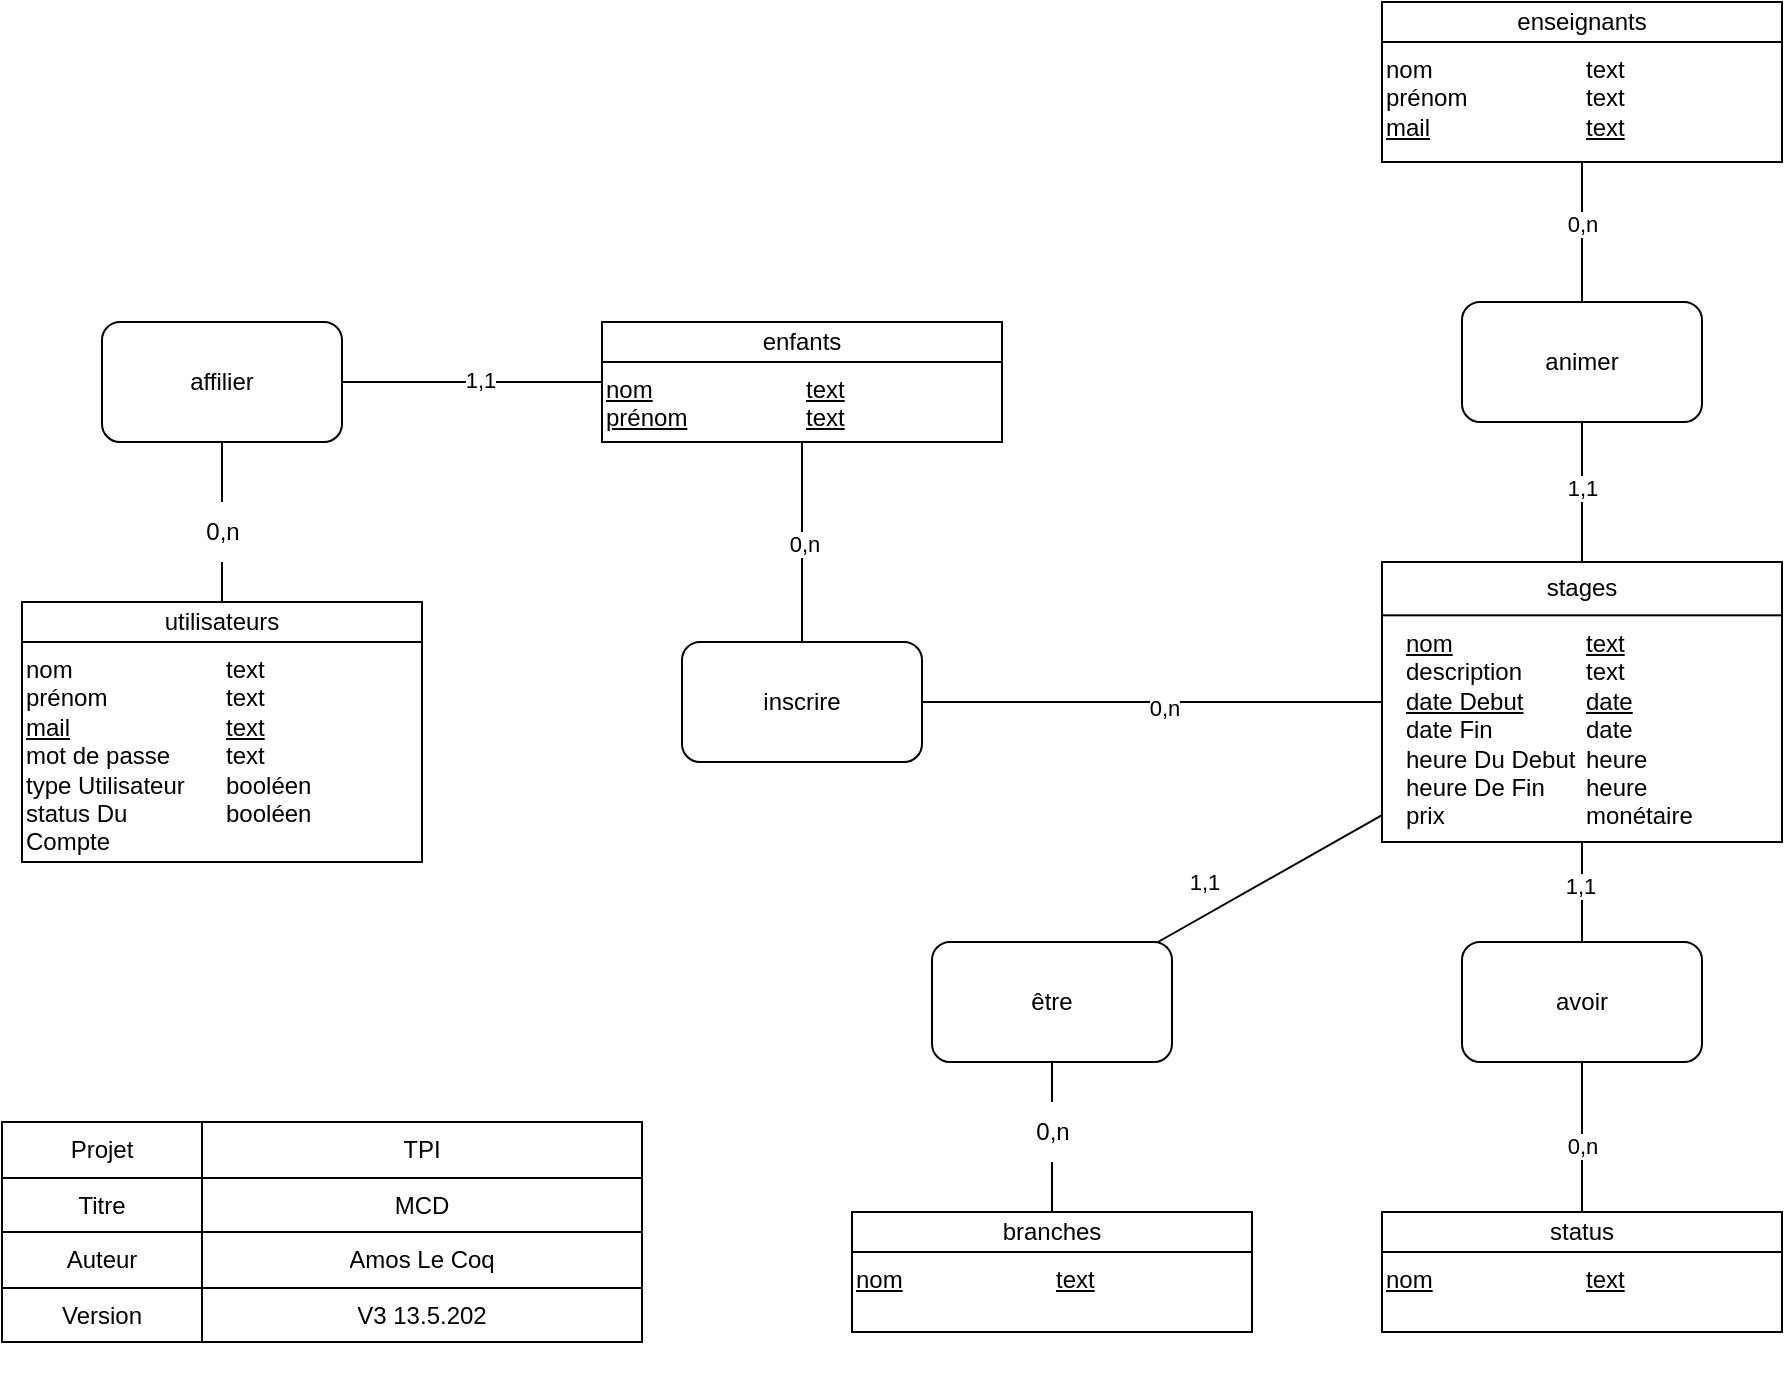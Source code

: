 <mxfile version="23.0.2" type="device">
  <diagram name="Page-1" id="2ca16b54-16f6-2749-3443-fa8db7711227">
    <mxGraphModel dx="1434" dy="1694" grid="1" gridSize="10" guides="1" tooltips="1" connect="1" arrows="1" fold="1" page="1" pageScale="1" pageWidth="1100" pageHeight="850" background="#ffffff" math="0" shadow="0">
      <root>
        <mxCell id="0" />
        <mxCell id="1" parent="0" />
        <mxCell id="2ed32ef02a7f4228-1" value="&lt;div style=&quot;box-sizing: border-box ; width: 100% ; padding: 2px&quot;&gt;&lt;br&gt;&lt;/div&gt;" style="verticalAlign=top;align=center;overflow=fill;html=1;rounded=0;shadow=0;comic=0;labelBackgroundColor=none;strokeColor=#000000;strokeWidth=1;fillColor=#ffffff;fontFamily=Verdana;fontSize=12;fontColor=#000000;" parent="1" vertex="1">
          <mxGeometry x="100" y="80" width="200" height="130" as="geometry" />
        </mxCell>
        <mxCell id="SjU_2BTI9DgWFUzOwO9X-2" value="utilisateurs" style="rounded=0;whiteSpace=wrap;html=1;" parent="1" vertex="1">
          <mxGeometry x="100" y="80" width="200" height="20" as="geometry" />
        </mxCell>
        <mxCell id="SjU_2BTI9DgWFUzOwO9X-4" value="nom&lt;br&gt;prénom&lt;br&gt;&lt;u&gt;mail&lt;br&gt;&lt;/u&gt;mot de passe&lt;br&gt;type Utilisateur&lt;br&gt;status Du Compte" style="text;html=1;strokeColor=none;fillColor=none;align=left;verticalAlign=top;whiteSpace=wrap;rounded=0;" parent="1" vertex="1">
          <mxGeometry x="100" y="100" width="90" height="60" as="geometry" />
        </mxCell>
        <mxCell id="SjU_2BTI9DgWFUzOwO9X-6" value="text&lt;br&gt;text&lt;br&gt;&lt;u&gt;text&lt;br&gt;&lt;/u&gt;text&lt;br&gt;booléen&lt;br&gt;booléen" style="text;html=1;strokeColor=none;fillColor=none;align=left;verticalAlign=top;whiteSpace=wrap;rounded=0;" parent="1" vertex="1">
          <mxGeometry x="200" y="100" width="100" height="80" as="geometry" />
        </mxCell>
        <mxCell id="X6WWfGfGG16ZRqS3FJJq-2" value="" style="group" parent="1" vertex="1" connectable="0">
          <mxGeometry x="780" y="60" width="200" height="140" as="geometry" />
        </mxCell>
        <mxCell id="Gy9qdy7r6_L6vcuzWhop-16" value="&lt;div style=&quot;box-sizing: border-box ; width: 100% ; padding: 2px&quot;&gt;&lt;br&gt;&lt;/div&gt;" style="verticalAlign=top;align=center;overflow=fill;html=1;rounded=0;shadow=0;comic=0;labelBackgroundColor=none;strokeColor=#000000;strokeWidth=1;fillColor=#ffffff;fontFamily=Verdana;fontSize=12;fontColor=#000000;" parent="X6WWfGfGG16ZRqS3FJJq-2" vertex="1">
          <mxGeometry width="200" height="140" as="geometry" />
        </mxCell>
        <mxCell id="SjU_2BTI9DgWFUzOwO9X-3" value="stages" style="rounded=0;whiteSpace=wrap;html=1;" parent="X6WWfGfGG16ZRqS3FJJq-2" vertex="1">
          <mxGeometry width="200" height="26.667" as="geometry" />
        </mxCell>
        <mxCell id="SjU_2BTI9DgWFUzOwO9X-8" value="&lt;u&gt;nom&lt;/u&gt;&lt;br&gt;description&lt;br&gt;&lt;u&gt;date Debut&lt;/u&gt;&lt;br&gt;date Fin&lt;br&gt;heure Du Debut&lt;br&gt;heure De Fin&lt;br&gt;prix" style="text;html=1;strokeColor=none;fillColor=none;align=left;verticalAlign=top;whiteSpace=wrap;rounded=0;" parent="X6WWfGfGG16ZRqS3FJJq-2" vertex="1">
          <mxGeometry x="10" y="26.667" width="90" height="26.667" as="geometry" />
        </mxCell>
        <mxCell id="SjU_2BTI9DgWFUzOwO9X-10" value="&lt;u&gt;text&lt;br&gt;&lt;/u&gt;text&lt;br&gt;&lt;u&gt;date&lt;/u&gt;&lt;br&gt;date&lt;br&gt;heure&lt;br&gt;heure&lt;br&gt;monétaire" style="text;html=1;strokeColor=none;fillColor=none;align=left;verticalAlign=top;whiteSpace=wrap;rounded=0;" parent="X6WWfGfGG16ZRqS3FJJq-2" vertex="1">
          <mxGeometry x="100" y="26.667" width="100" height="26.667" as="geometry" />
        </mxCell>
        <mxCell id="xEerizIS_8qTTHdS3plG-2" value="" style="shape=table;html=1;whiteSpace=wrap;startSize=0;container=1;collapsible=0;childLayout=tableLayout;" parent="1" vertex="1">
          <mxGeometry x="90" y="340" width="320" height="110" as="geometry" />
        </mxCell>
        <mxCell id="xEerizIS_8qTTHdS3plG-3" value="" style="shape=partialRectangle;html=1;whiteSpace=wrap;collapsible=0;dropTarget=0;pointerEvents=0;fillColor=none;top=0;left=0;bottom=0;right=0;points=[[0,0.5],[1,0.5]];portConstraint=eastwest;" parent="xEerizIS_8qTTHdS3plG-2" vertex="1">
          <mxGeometry width="320" height="28" as="geometry" />
        </mxCell>
        <mxCell id="xEerizIS_8qTTHdS3plG-4" value="Projet" style="shape=partialRectangle;html=1;whiteSpace=wrap;connectable=0;overflow=hidden;fillColor=none;top=0;left=0;bottom=0;right=0;" parent="xEerizIS_8qTTHdS3plG-3" vertex="1">
          <mxGeometry width="100" height="28" as="geometry">
            <mxRectangle width="100" height="28" as="alternateBounds" />
          </mxGeometry>
        </mxCell>
        <mxCell id="xEerizIS_8qTTHdS3plG-5" value="TPI" style="shape=partialRectangle;html=1;whiteSpace=wrap;connectable=0;overflow=hidden;fillColor=none;top=0;left=0;bottom=0;right=0;" parent="xEerizIS_8qTTHdS3plG-3" vertex="1">
          <mxGeometry x="100" width="220" height="28" as="geometry">
            <mxRectangle width="220" height="28" as="alternateBounds" />
          </mxGeometry>
        </mxCell>
        <mxCell id="xEerizIS_8qTTHdS3plG-6" value="" style="shape=partialRectangle;html=1;whiteSpace=wrap;collapsible=0;dropTarget=0;pointerEvents=0;fillColor=none;top=0;left=0;bottom=0;right=0;points=[[0,0.5],[1,0.5]];portConstraint=eastwest;" parent="xEerizIS_8qTTHdS3plG-2" vertex="1">
          <mxGeometry y="28" width="320" height="27" as="geometry" />
        </mxCell>
        <mxCell id="xEerizIS_8qTTHdS3plG-7" value="Titre" style="shape=partialRectangle;html=1;whiteSpace=wrap;connectable=0;overflow=hidden;fillColor=none;top=0;left=0;bottom=0;right=0;" parent="xEerizIS_8qTTHdS3plG-6" vertex="1">
          <mxGeometry width="100" height="27" as="geometry">
            <mxRectangle width="100" height="27" as="alternateBounds" />
          </mxGeometry>
        </mxCell>
        <mxCell id="xEerizIS_8qTTHdS3plG-8" value="MCD" style="shape=partialRectangle;html=1;whiteSpace=wrap;connectable=0;overflow=hidden;fillColor=none;top=0;left=0;bottom=0;right=0;" parent="xEerizIS_8qTTHdS3plG-6" vertex="1">
          <mxGeometry x="100" width="220" height="27" as="geometry">
            <mxRectangle width="220" height="27" as="alternateBounds" />
          </mxGeometry>
        </mxCell>
        <mxCell id="xEerizIS_8qTTHdS3plG-9" value="" style="shape=partialRectangle;html=1;whiteSpace=wrap;collapsible=0;dropTarget=0;pointerEvents=0;fillColor=none;top=0;left=0;bottom=0;right=0;points=[[0,0.5],[1,0.5]];portConstraint=eastwest;" parent="xEerizIS_8qTTHdS3plG-2" vertex="1">
          <mxGeometry y="55" width="320" height="28" as="geometry" />
        </mxCell>
        <mxCell id="xEerizIS_8qTTHdS3plG-10" value="Auteur" style="shape=partialRectangle;html=1;whiteSpace=wrap;connectable=0;overflow=hidden;fillColor=none;top=0;left=0;bottom=0;right=0;" parent="xEerizIS_8qTTHdS3plG-9" vertex="1">
          <mxGeometry width="100" height="28" as="geometry">
            <mxRectangle width="100" height="28" as="alternateBounds" />
          </mxGeometry>
        </mxCell>
        <mxCell id="xEerizIS_8qTTHdS3plG-11" value="Amos Le Coq" style="shape=partialRectangle;html=1;whiteSpace=wrap;connectable=0;overflow=hidden;fillColor=none;top=0;left=0;bottom=0;right=0;" parent="xEerizIS_8qTTHdS3plG-9" vertex="1">
          <mxGeometry x="100" width="220" height="28" as="geometry">
            <mxRectangle width="220" height="28" as="alternateBounds" />
          </mxGeometry>
        </mxCell>
        <mxCell id="xEerizIS_8qTTHdS3plG-12" value="" style="shape=partialRectangle;html=1;whiteSpace=wrap;collapsible=0;dropTarget=0;pointerEvents=0;fillColor=none;top=0;left=0;bottom=0;right=0;points=[[0,0.5],[1,0.5]];portConstraint=eastwest;" parent="xEerizIS_8qTTHdS3plG-2" vertex="1">
          <mxGeometry y="83" width="320" height="27" as="geometry" />
        </mxCell>
        <mxCell id="xEerizIS_8qTTHdS3plG-13" value="Version" style="shape=partialRectangle;html=1;whiteSpace=wrap;connectable=0;overflow=hidden;fillColor=none;top=0;left=0;bottom=0;right=0;" parent="xEerizIS_8qTTHdS3plG-12" vertex="1">
          <mxGeometry width="100" height="27" as="geometry">
            <mxRectangle width="100" height="27" as="alternateBounds" />
          </mxGeometry>
        </mxCell>
        <mxCell id="xEerizIS_8qTTHdS3plG-14" value="V3 13.5.202" style="shape=partialRectangle;html=1;whiteSpace=wrap;connectable=0;overflow=hidden;fillColor=none;top=0;left=0;bottom=0;right=0;" parent="xEerizIS_8qTTHdS3plG-12" vertex="1">
          <mxGeometry x="100" width="220" height="27" as="geometry">
            <mxRectangle width="220" height="27" as="alternateBounds" />
          </mxGeometry>
        </mxCell>
        <mxCell id="taB_kWNQYMv7hIu4PrOg-2" value="&lt;div style=&quot;box-sizing: border-box ; width: 100% ; padding: 2px&quot;&gt;&lt;br&gt;&lt;/div&gt;" style="verticalAlign=top;align=center;overflow=fill;html=1;rounded=0;shadow=0;comic=0;labelBackgroundColor=none;strokeColor=#000000;strokeWidth=1;fillColor=#ffffff;fontFamily=Verdana;fontSize=12;fontColor=#000000;" parent="1" vertex="1">
          <mxGeometry x="780" y="385" width="200" height="60" as="geometry" />
        </mxCell>
        <mxCell id="taB_kWNQYMv7hIu4PrOg-3" value="status" style="rounded=0;whiteSpace=wrap;html=1;" parent="1" vertex="1">
          <mxGeometry x="780" y="385" width="200" height="20" as="geometry" />
        </mxCell>
        <mxCell id="taB_kWNQYMv7hIu4PrOg-4" value="&lt;u&gt;nom&lt;span style=&quot;white-space: pre;&quot;&gt;&#x9;&lt;/span&gt;&lt;/u&gt;" style="text;html=1;strokeColor=none;fillColor=none;align=left;verticalAlign=top;whiteSpace=wrap;rounded=0;" parent="1" vertex="1">
          <mxGeometry x="780" y="405" width="90" height="35" as="geometry" />
        </mxCell>
        <mxCell id="taB_kWNQYMv7hIu4PrOg-5" value="&lt;u&gt;text&lt;/u&gt;" style="text;html=1;strokeColor=none;fillColor=none;align=left;verticalAlign=top;whiteSpace=wrap;rounded=0;" parent="1" vertex="1">
          <mxGeometry x="880" y="405" width="100" height="35" as="geometry" />
        </mxCell>
        <mxCell id="taB_kWNQYMv7hIu4PrOg-6" value="&lt;div style=&quot;box-sizing: border-box ; width: 100% ; padding: 2px&quot;&gt;&lt;br&gt;&lt;/div&gt;" style="verticalAlign=top;align=center;overflow=fill;html=1;rounded=0;shadow=0;comic=0;labelBackgroundColor=none;strokeColor=#000000;strokeWidth=1;fillColor=#ffffff;fontFamily=Verdana;fontSize=12;fontColor=#000000;" parent="1" vertex="1">
          <mxGeometry x="515" y="385" width="200" height="60" as="geometry" />
        </mxCell>
        <mxCell id="taB_kWNQYMv7hIu4PrOg-7" value="branches" style="rounded=0;whiteSpace=wrap;html=1;" parent="1" vertex="1">
          <mxGeometry x="515" y="385" width="200" height="20" as="geometry" />
        </mxCell>
        <mxCell id="taB_kWNQYMv7hIu4PrOg-8" value="&lt;u&gt;nom&lt;span style=&quot;white-space: pre;&quot;&gt;&#x9;&lt;/span&gt;&lt;/u&gt;" style="text;html=1;strokeColor=none;fillColor=none;align=left;verticalAlign=top;whiteSpace=wrap;rounded=0;" parent="1" vertex="1">
          <mxGeometry x="515" y="405" width="90" height="60" as="geometry" />
        </mxCell>
        <mxCell id="taB_kWNQYMv7hIu4PrOg-9" value="&lt;u&gt;text&lt;/u&gt;" style="text;html=1;strokeColor=none;fillColor=none;align=left;verticalAlign=top;whiteSpace=wrap;rounded=0;" parent="1" vertex="1">
          <mxGeometry x="615" y="405" width="100" height="30" as="geometry" />
        </mxCell>
        <mxCell id="taB_kWNQYMv7hIu4PrOg-16" value="" style="endArrow=none;html=1;rounded=0;" parent="1" source="taB_kWNQYMv7hIu4PrOg-19" target="taB_kWNQYMv7hIu4PrOg-7" edge="1">
          <mxGeometry width="50" height="50" relative="1" as="geometry">
            <mxPoint x="620" y="340" as="sourcePoint" />
            <mxPoint x="450" y="380" as="targetPoint" />
          </mxGeometry>
        </mxCell>
        <mxCell id="taB_kWNQYMv7hIu4PrOg-17" value="" style="endArrow=none;html=1;rounded=0;" parent="1" source="Gy9qdy7r6_L6vcuzWhop-16" target="taB_kWNQYMv7hIu4PrOg-18" edge="1">
          <mxGeometry width="50" height="50" relative="1" as="geometry">
            <mxPoint x="270" y="380" as="sourcePoint" />
            <mxPoint x="631.733" y="270" as="targetPoint" />
          </mxGeometry>
        </mxCell>
        <mxCell id="taB_kWNQYMv7hIu4PrOg-21" value="1,1" style="edgeLabel;html=1;align=center;verticalAlign=middle;resizable=0;points=[];" parent="taB_kWNQYMv7hIu4PrOg-17" vertex="1" connectable="0">
          <mxGeometry x="-0.085" y="-1" relative="1" as="geometry">
            <mxPoint x="-37" y="5" as="offset" />
          </mxGeometry>
        </mxCell>
        <mxCell id="taB_kWNQYMv7hIu4PrOg-18" value="être" style="rounded=1;whiteSpace=wrap;html=1;" parent="1" vertex="1">
          <mxGeometry x="555" y="250" width="120" height="60" as="geometry" />
        </mxCell>
        <mxCell id="taB_kWNQYMv7hIu4PrOg-20" value="" style="endArrow=none;html=1;rounded=0;" parent="1" source="taB_kWNQYMv7hIu4PrOg-18" target="taB_kWNQYMv7hIu4PrOg-19" edge="1">
          <mxGeometry width="50" height="50" relative="1" as="geometry">
            <mxPoint x="620" y="300" as="sourcePoint" />
            <mxPoint x="620" y="385" as="targetPoint" />
          </mxGeometry>
        </mxCell>
        <mxCell id="taB_kWNQYMv7hIu4PrOg-19" value="0,n" style="text;html=1;align=center;verticalAlign=middle;resizable=0;points=[];autosize=1;strokeColor=none;fillColor=none;" parent="1" vertex="1">
          <mxGeometry x="595" y="330" width="40" height="30" as="geometry" />
        </mxCell>
        <mxCell id="taB_kWNQYMv7hIu4PrOg-22" value="avoir" style="rounded=1;whiteSpace=wrap;html=1;" parent="1" vertex="1">
          <mxGeometry x="820" y="250" width="120" height="60" as="geometry" />
        </mxCell>
        <mxCell id="taB_kWNQYMv7hIu4PrOg-23" value="" style="endArrow=none;html=1;rounded=0;exitX=0.5;exitY=0;exitDx=0;exitDy=0;" parent="1" source="taB_kWNQYMv7hIu4PrOg-3" target="taB_kWNQYMv7hIu4PrOg-22" edge="1">
          <mxGeometry width="50" height="50" relative="1" as="geometry">
            <mxPoint x="850" y="690" as="sourcePoint" />
            <mxPoint x="900" y="640" as="targetPoint" />
          </mxGeometry>
        </mxCell>
        <mxCell id="taB_kWNQYMv7hIu4PrOg-25" value="0,n" style="edgeLabel;html=1;align=center;verticalAlign=middle;resizable=0;points=[];" parent="taB_kWNQYMv7hIu4PrOg-23" vertex="1" connectable="0">
          <mxGeometry x="-0.12" y="-5" relative="1" as="geometry">
            <mxPoint x="-5" as="offset" />
          </mxGeometry>
        </mxCell>
        <mxCell id="taB_kWNQYMv7hIu4PrOg-24" value="" style="endArrow=none;html=1;rounded=0;" parent="1" source="taB_kWNQYMv7hIu4PrOg-22" target="Gy9qdy7r6_L6vcuzWhop-16" edge="1">
          <mxGeometry width="50" height="50" relative="1" as="geometry">
            <mxPoint x="900" y="660" as="sourcePoint" />
            <mxPoint x="950" y="610" as="targetPoint" />
          </mxGeometry>
        </mxCell>
        <mxCell id="taB_kWNQYMv7hIu4PrOg-26" value="1,1" style="edgeLabel;html=1;align=center;verticalAlign=middle;resizable=0;points=[];" parent="taB_kWNQYMv7hIu4PrOg-24" vertex="1" connectable="0">
          <mxGeometry x="0.133" y="1" relative="1" as="geometry">
            <mxPoint as="offset" />
          </mxGeometry>
        </mxCell>
        <mxCell id="xz7kr9bNbBQJiNswFT1D-2" value="&lt;div style=&quot;box-sizing: border-box ; width: 100% ; padding: 2px&quot;&gt;&lt;br&gt;&lt;/div&gt;" style="verticalAlign=top;align=center;overflow=fill;html=1;rounded=0;shadow=0;comic=0;labelBackgroundColor=none;strokeColor=#000000;strokeWidth=1;fillColor=#ffffff;fontFamily=Verdana;fontSize=12;fontColor=#000000;" parent="1" vertex="1">
          <mxGeometry x="780" y="-220" width="200" height="80" as="geometry" />
        </mxCell>
        <mxCell id="xz7kr9bNbBQJiNswFT1D-3" value="enseignants" style="rounded=0;whiteSpace=wrap;html=1;" parent="1" vertex="1">
          <mxGeometry x="780" y="-220" width="200" height="20" as="geometry" />
        </mxCell>
        <mxCell id="xz7kr9bNbBQJiNswFT1D-4" value="nom&lt;br&gt;prénom&lt;br&gt;&lt;u&gt;mail&lt;/u&gt;" style="text;html=1;strokeColor=none;fillColor=none;align=left;verticalAlign=top;whiteSpace=wrap;rounded=0;" parent="1" vertex="1">
          <mxGeometry x="780" y="-200" width="90" height="50" as="geometry" />
        </mxCell>
        <mxCell id="xz7kr9bNbBQJiNswFT1D-5" value="text&lt;br&gt;text&lt;br&gt;&lt;u&gt;text&lt;/u&gt;" style="text;html=1;strokeColor=none;fillColor=none;align=left;verticalAlign=top;whiteSpace=wrap;rounded=0;" parent="1" vertex="1">
          <mxGeometry x="880" y="-200" width="100" height="50" as="geometry" />
        </mxCell>
        <mxCell id="xz7kr9bNbBQJiNswFT1D-6" value="animer" style="rounded=1;whiteSpace=wrap;html=1;" parent="1" vertex="1">
          <mxGeometry x="820" y="-70" width="120" height="60" as="geometry" />
        </mxCell>
        <mxCell id="xz7kr9bNbBQJiNswFT1D-7" value="" style="endArrow=none;html=1;rounded=0;entryX=0.5;entryY=1;entryDx=0;entryDy=0;exitX=0.5;exitY=0;exitDx=0;exitDy=0;" parent="1" source="xz7kr9bNbBQJiNswFT1D-6" target="xz7kr9bNbBQJiNswFT1D-2" edge="1">
          <mxGeometry width="50" height="50" relative="1" as="geometry">
            <mxPoint x="600" y="-60" as="sourcePoint" />
            <mxPoint x="650" y="-110" as="targetPoint" />
          </mxGeometry>
        </mxCell>
        <mxCell id="xz7kr9bNbBQJiNswFT1D-8" value="0,n" style="edgeLabel;html=1;align=center;verticalAlign=middle;resizable=0;points=[];" parent="xz7kr9bNbBQJiNswFT1D-7" vertex="1" connectable="0">
          <mxGeometry x="0.114" relative="1" as="geometry">
            <mxPoint as="offset" />
          </mxGeometry>
        </mxCell>
        <mxCell id="xz7kr9bNbBQJiNswFT1D-12" value="&lt;br&gt;" style="edgeLabel;html=1;align=center;verticalAlign=middle;resizable=0;points=[];" parent="xz7kr9bNbBQJiNswFT1D-7" vertex="1" connectable="0">
          <mxGeometry x="0.143" y="5" relative="1" as="geometry">
            <mxPoint as="offset" />
          </mxGeometry>
        </mxCell>
        <mxCell id="xz7kr9bNbBQJiNswFT1D-9" value="" style="endArrow=none;html=1;rounded=0;entryX=0.5;entryY=0;entryDx=0;entryDy=0;exitX=0.5;exitY=1;exitDx=0;exitDy=0;" parent="1" edge="1">
          <mxGeometry width="50" height="50" relative="1" as="geometry">
            <mxPoint x="880" y="-10" as="sourcePoint" />
            <mxPoint x="880" y="60" as="targetPoint" />
          </mxGeometry>
        </mxCell>
        <mxCell id="xz7kr9bNbBQJiNswFT1D-14" value="1,1" style="edgeLabel;html=1;align=center;verticalAlign=middle;resizable=0;points=[];" parent="xz7kr9bNbBQJiNswFT1D-9" vertex="1" connectable="0">
          <mxGeometry x="-0.051" relative="1" as="geometry">
            <mxPoint as="offset" />
          </mxGeometry>
        </mxCell>
        <mxCell id="xz7kr9bNbBQJiNswFT1D-15" value="&lt;div style=&quot;box-sizing: border-box ; width: 100% ; padding: 2px&quot;&gt;&lt;br&gt;&lt;/div&gt;" style="verticalAlign=top;align=center;overflow=fill;html=1;rounded=0;shadow=0;comic=0;labelBackgroundColor=none;strokeColor=#000000;strokeWidth=1;fillColor=#ffffff;fontFamily=Verdana;fontSize=12;fontColor=#000000;" parent="1" vertex="1">
          <mxGeometry x="390" y="-60" width="200" height="60" as="geometry" />
        </mxCell>
        <mxCell id="xz7kr9bNbBQJiNswFT1D-16" value="enfants" style="rounded=0;whiteSpace=wrap;html=1;" parent="1" vertex="1">
          <mxGeometry x="390" y="-60" width="200" height="20" as="geometry" />
        </mxCell>
        <mxCell id="xz7kr9bNbBQJiNswFT1D-17" value="&lt;u&gt;nom&lt;br&gt;prénom&lt;/u&gt;" style="text;html=1;strokeColor=none;fillColor=none;align=left;verticalAlign=top;whiteSpace=wrap;rounded=0;" parent="1" vertex="1">
          <mxGeometry x="390" y="-40" width="90" height="30" as="geometry" />
        </mxCell>
        <mxCell id="xz7kr9bNbBQJiNswFT1D-18" value="&lt;u&gt;text&lt;br&gt;text&lt;/u&gt;" style="text;html=1;strokeColor=none;fillColor=none;align=left;verticalAlign=top;whiteSpace=wrap;rounded=0;" parent="1" vertex="1">
          <mxGeometry x="490" y="-40" width="100" height="30" as="geometry" />
        </mxCell>
        <mxCell id="xz7kr9bNbBQJiNswFT1D-22" value="affilier" style="rounded=1;whiteSpace=wrap;html=1;" parent="1" vertex="1">
          <mxGeometry x="140" y="-60" width="120" height="60" as="geometry" />
        </mxCell>
        <mxCell id="xz7kr9bNbBQJiNswFT1D-23" value="" style="endArrow=none;html=1;rounded=0;entryX=0.5;entryY=0;entryDx=0;entryDy=0;exitX=0.5;exitY=1;exitDx=0;exitDy=0;" parent="1" source="xz7kr9bNbBQJiNswFT1D-25" target="SjU_2BTI9DgWFUzOwO9X-2" edge="1">
          <mxGeometry width="50" height="50" relative="1" as="geometry">
            <mxPoint y="80" as="sourcePoint" />
            <mxPoint x="50" y="30" as="targetPoint" />
          </mxGeometry>
        </mxCell>
        <mxCell id="xz7kr9bNbBQJiNswFT1D-24" value="" style="endArrow=none;html=1;rounded=0;exitX=1;exitY=0.5;exitDx=0;exitDy=0;" parent="1" source="xz7kr9bNbBQJiNswFT1D-22" edge="1">
          <mxGeometry width="50" height="50" relative="1" as="geometry">
            <mxPoint x="340" y="90" as="sourcePoint" />
            <mxPoint x="390" y="-30" as="targetPoint" />
          </mxGeometry>
        </mxCell>
        <mxCell id="xz7kr9bNbBQJiNswFT1D-27" value="1,1" style="edgeLabel;html=1;align=center;verticalAlign=middle;resizable=0;points=[];" parent="xz7kr9bNbBQJiNswFT1D-24" vertex="1" connectable="0">
          <mxGeometry x="0.051" y="1" relative="1" as="geometry">
            <mxPoint as="offset" />
          </mxGeometry>
        </mxCell>
        <mxCell id="xz7kr9bNbBQJiNswFT1D-26" value="" style="endArrow=none;html=1;rounded=0;entryX=0.5;entryY=0;entryDx=0;entryDy=0;exitX=0.5;exitY=1;exitDx=0;exitDy=0;" parent="1" source="xz7kr9bNbBQJiNswFT1D-22" target="xz7kr9bNbBQJiNswFT1D-25" edge="1">
          <mxGeometry width="50" height="50" relative="1" as="geometry">
            <mxPoint x="200" as="sourcePoint" />
            <mxPoint x="200" y="80" as="targetPoint" />
          </mxGeometry>
        </mxCell>
        <mxCell id="xz7kr9bNbBQJiNswFT1D-25" value="0,n" style="text;html=1;align=center;verticalAlign=middle;resizable=0;points=[];autosize=1;strokeColor=none;fillColor=none;" parent="1" vertex="1">
          <mxGeometry x="180" y="30" width="40" height="30" as="geometry" />
        </mxCell>
        <mxCell id="xz7kr9bNbBQJiNswFT1D-28" value="" style="endArrow=none;html=1;rounded=0;entryX=0.5;entryY=1;entryDx=0;entryDy=0;" parent="1" source="xz7kr9bNbBQJiNswFT1D-30" target="xz7kr9bNbBQJiNswFT1D-15" edge="1">
          <mxGeometry width="50" height="50" relative="1" as="geometry">
            <mxPoint x="492" y="100" as="sourcePoint" />
            <mxPoint x="570" y="50" as="targetPoint" />
          </mxGeometry>
        </mxCell>
        <mxCell id="xz7kr9bNbBQJiNswFT1D-31" value="0,n" style="edgeLabel;html=1;align=center;verticalAlign=middle;resizable=0;points=[];" parent="xz7kr9bNbBQJiNswFT1D-28" vertex="1" connectable="0">
          <mxGeometry x="-0.023" y="-1" relative="1" as="geometry">
            <mxPoint as="offset" />
          </mxGeometry>
        </mxCell>
        <mxCell id="xz7kr9bNbBQJiNswFT1D-29" value="" style="endArrow=none;html=1;rounded=0;entryX=0;entryY=0.5;entryDx=0;entryDy=0;" parent="1" source="xz7kr9bNbBQJiNswFT1D-30" target="Gy9qdy7r6_L6vcuzWhop-16" edge="1">
          <mxGeometry width="50" height="50" relative="1" as="geometry">
            <mxPoint x="588" y="135" as="sourcePoint" />
            <mxPoint x="770" y="100" as="targetPoint" />
          </mxGeometry>
        </mxCell>
        <mxCell id="xz7kr9bNbBQJiNswFT1D-32" value="0,n" style="edgeLabel;html=1;align=center;verticalAlign=middle;resizable=0;points=[];" parent="xz7kr9bNbBQJiNswFT1D-29" vertex="1" connectable="0">
          <mxGeometry x="0.051" y="-3" relative="1" as="geometry">
            <mxPoint as="offset" />
          </mxGeometry>
        </mxCell>
        <mxCell id="xz7kr9bNbBQJiNswFT1D-30" value="inscrire" style="rounded=1;whiteSpace=wrap;html=1;" parent="1" vertex="1">
          <mxGeometry x="430" y="100" width="120" height="60" as="geometry" />
        </mxCell>
      </root>
    </mxGraphModel>
  </diagram>
</mxfile>
